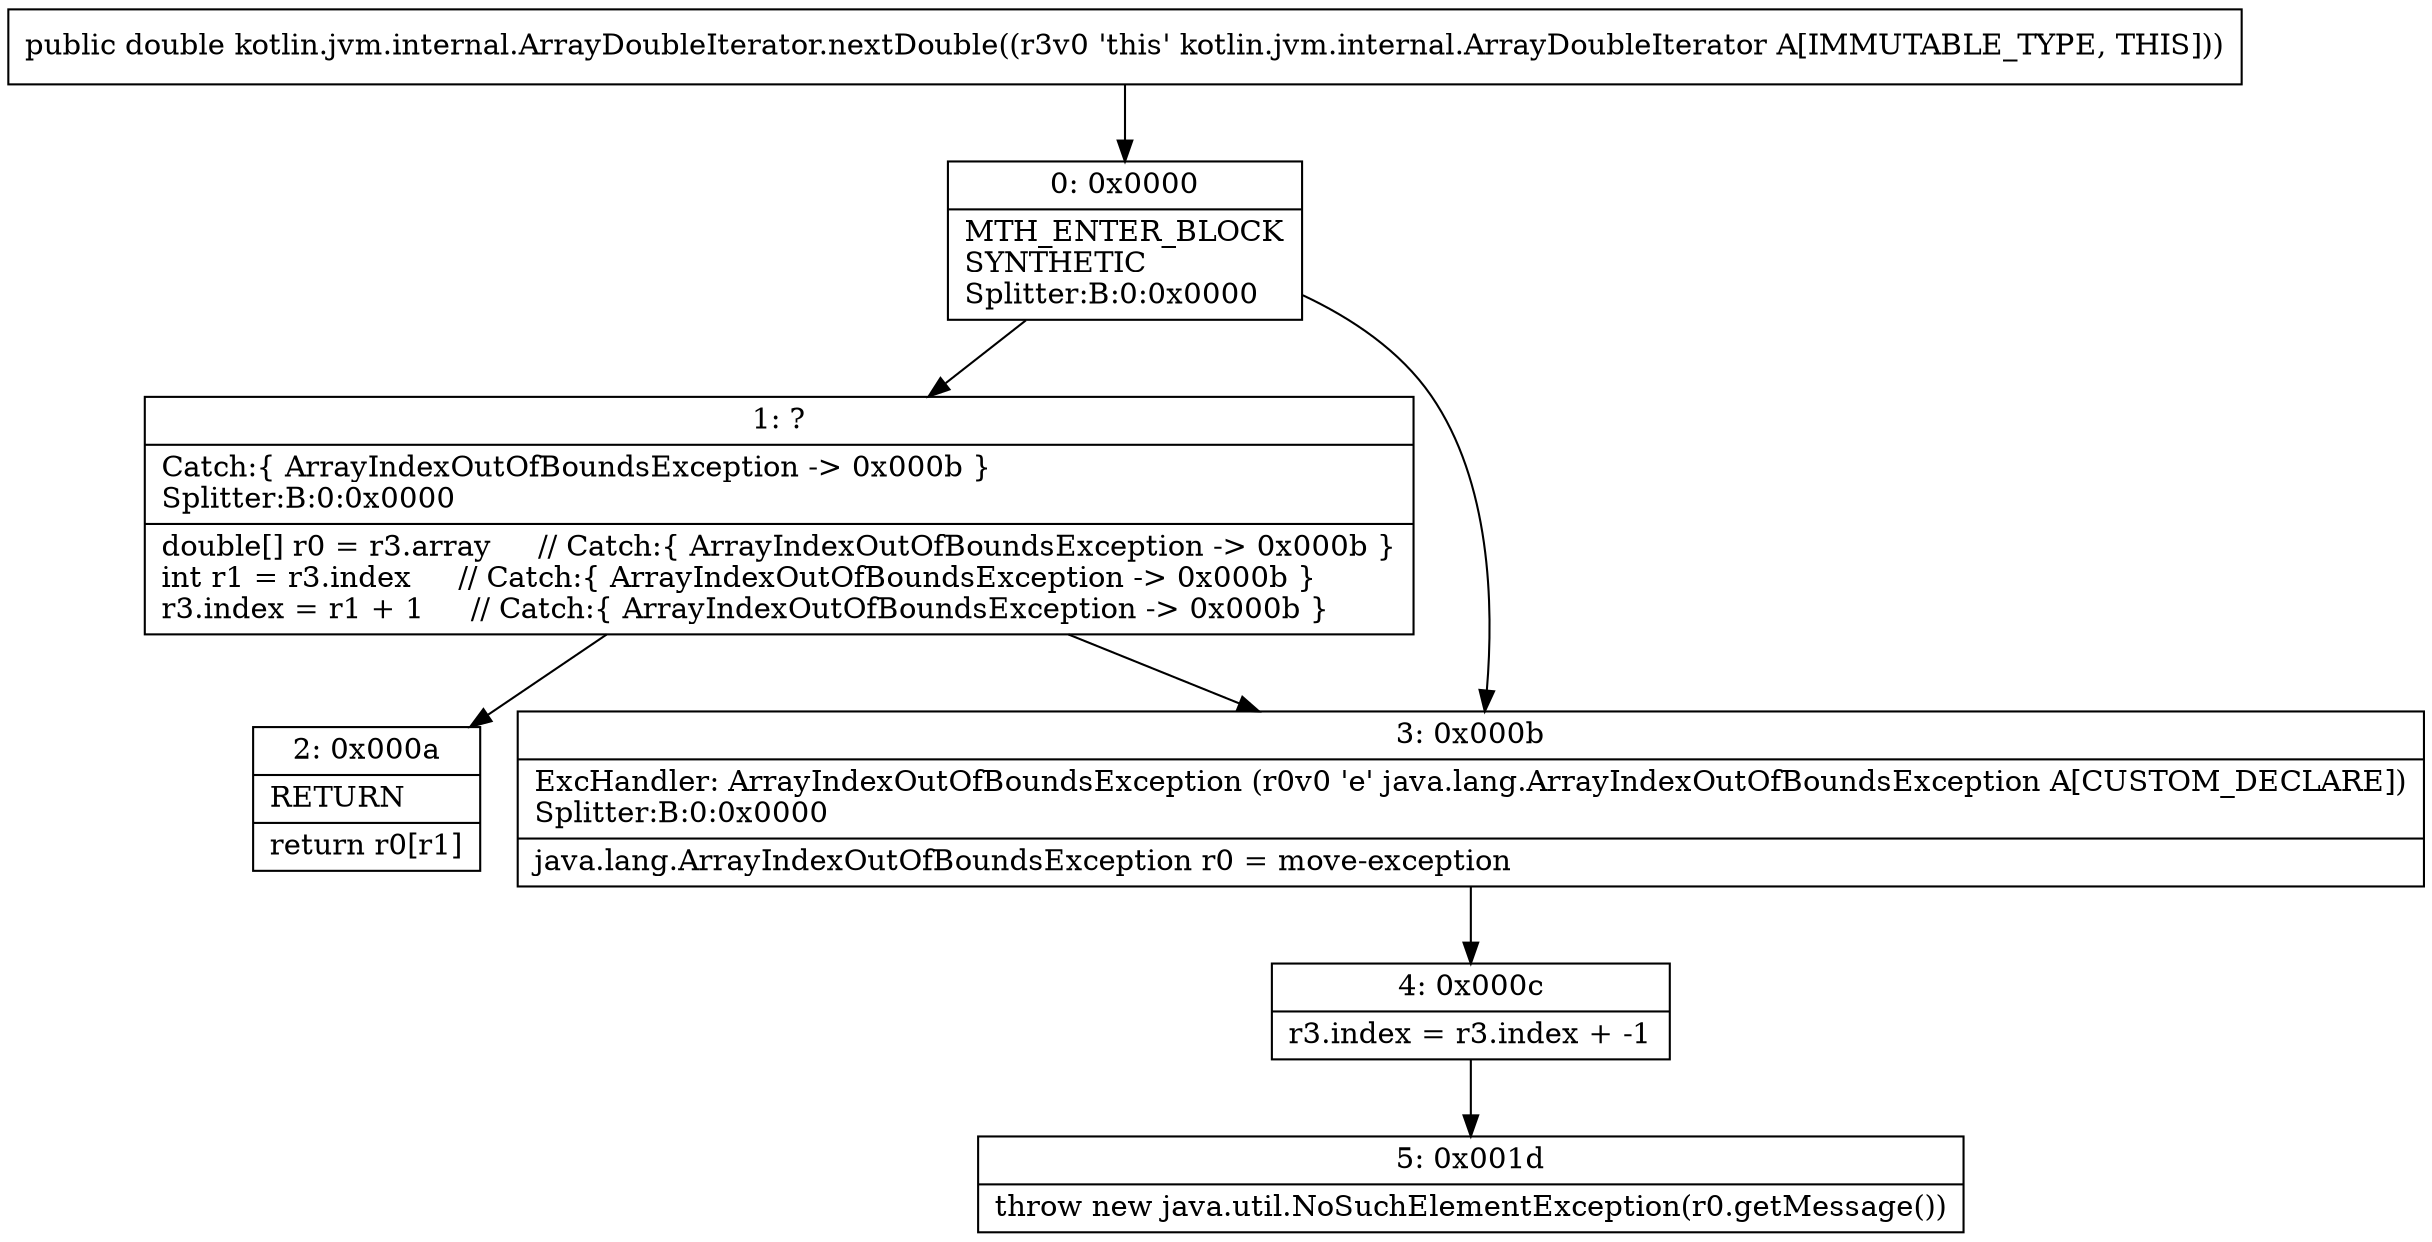 digraph "CFG forkotlin.jvm.internal.ArrayDoubleIterator.nextDouble()D" {
Node_0 [shape=record,label="{0\:\ 0x0000|MTH_ENTER_BLOCK\lSYNTHETIC\lSplitter:B:0:0x0000\l}"];
Node_1 [shape=record,label="{1\:\ ?|Catch:\{ ArrayIndexOutOfBoundsException \-\> 0x000b \}\lSplitter:B:0:0x0000\l|double[] r0 = r3.array     \/\/ Catch:\{ ArrayIndexOutOfBoundsException \-\> 0x000b \}\lint r1 = r3.index     \/\/ Catch:\{ ArrayIndexOutOfBoundsException \-\> 0x000b \}\lr3.index = r1 + 1     \/\/ Catch:\{ ArrayIndexOutOfBoundsException \-\> 0x000b \}\l}"];
Node_2 [shape=record,label="{2\:\ 0x000a|RETURN\l|return r0[r1]\l}"];
Node_3 [shape=record,label="{3\:\ 0x000b|ExcHandler: ArrayIndexOutOfBoundsException (r0v0 'e' java.lang.ArrayIndexOutOfBoundsException A[CUSTOM_DECLARE])\lSplitter:B:0:0x0000\l|java.lang.ArrayIndexOutOfBoundsException r0 = move\-exception\l}"];
Node_4 [shape=record,label="{4\:\ 0x000c|r3.index = r3.index + \-1\l}"];
Node_5 [shape=record,label="{5\:\ 0x001d|throw new java.util.NoSuchElementException(r0.getMessage())\l}"];
MethodNode[shape=record,label="{public double kotlin.jvm.internal.ArrayDoubleIterator.nextDouble((r3v0 'this' kotlin.jvm.internal.ArrayDoubleIterator A[IMMUTABLE_TYPE, THIS])) }"];
MethodNode -> Node_0;
Node_0 -> Node_1;
Node_0 -> Node_3;
Node_1 -> Node_2;
Node_1 -> Node_3;
Node_3 -> Node_4;
Node_4 -> Node_5;
}


